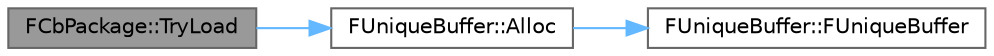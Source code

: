 digraph "FCbPackage::TryLoad"
{
 // INTERACTIVE_SVG=YES
 // LATEX_PDF_SIZE
  bgcolor="transparent";
  edge [fontname=Helvetica,fontsize=10,labelfontname=Helvetica,labelfontsize=10];
  node [fontname=Helvetica,fontsize=10,shape=box,height=0.2,width=0.4];
  rankdir="LR";
  Node1 [id="Node000001",label="FCbPackage::TryLoad",height=0.2,width=0.4,color="gray40", fillcolor="grey60", style="filled", fontcolor="black",tooltip="Load the object and attachments from compact binary as written by Save."];
  Node1 -> Node2 [id="edge1_Node000001_Node000002",color="steelblue1",style="solid",tooltip=" "];
  Node2 [id="Node000002",label="FUniqueBuffer::Alloc",height=0.2,width=0.4,color="grey40", fillcolor="white", style="filled",URL="$da/d4b/classFUniqueBuffer.html#ade1e6aa52d30a4e6205c67267b3f05e0",tooltip="Make an uninitialized owned buffer of the specified size."];
  Node2 -> Node3 [id="edge2_Node000002_Node000003",color="steelblue1",style="solid",tooltip=" "];
  Node3 [id="Node000003",label="FUniqueBuffer::FUniqueBuffer",height=0.2,width=0.4,color="grey40", fillcolor="white", style="filled",URL="$da/d4b/classFUniqueBuffer.html#a4ce74a21e8c60937288f2c9ad6382ecb",tooltip="Construct a null unique buffer."];
}
